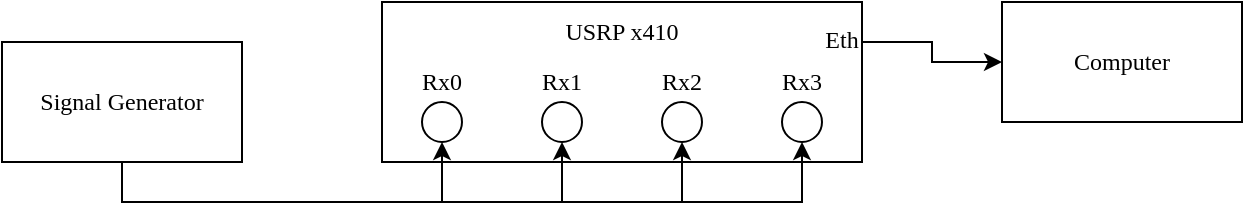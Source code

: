 <mxfile version="26.2.4">
  <diagram name="Page-1" id="zPJ2Zvv_eYi_WRgvxbjt">
    <mxGraphModel dx="985" dy="544" grid="1" gridSize="10" guides="1" tooltips="1" connect="1" arrows="1" fold="1" page="1" pageScale="1" pageWidth="827" pageHeight="1169" math="0" shadow="0">
      <root>
        <mxCell id="0" />
        <mxCell id="1" parent="0" />
        <mxCell id="x42v1UrGTD-oeBHIu1oS-1" value="Signal Generator" style="rounded=0;whiteSpace=wrap;html=1;fontFamily=Modern;fontSource=https%3A%2F%2Fsourceforge.net%2Fprojects%2Fcm-unicode%2F;" vertex="1" parent="1">
          <mxGeometry x="60" y="320" width="120" height="60" as="geometry" />
        </mxCell>
        <mxCell id="x42v1UrGTD-oeBHIu1oS-17" style="edgeStyle=orthogonalEdgeStyle;rounded=0;orthogonalLoop=1;jettySize=auto;html=1;exitX=1;exitY=0.25;exitDx=0;exitDy=0;fontFamily=Modern;fontSource=https%3A%2F%2Fsourceforge.net%2Fprojects%2Fcm-unicode%2F;" edge="1" parent="1" source="x42v1UrGTD-oeBHIu1oS-2" target="x42v1UrGTD-oeBHIu1oS-16">
          <mxGeometry relative="1" as="geometry" />
        </mxCell>
        <mxCell id="x42v1UrGTD-oeBHIu1oS-2" value="" style="rounded=0;whiteSpace=wrap;html=1;fontFamily=Modern;fontSource=https%3A%2F%2Fsourceforge.net%2Fprojects%2Fcm-unicode%2F;" vertex="1" parent="1">
          <mxGeometry x="250" y="300" width="240" height="80" as="geometry" />
        </mxCell>
        <mxCell id="x42v1UrGTD-oeBHIu1oS-3" value="USRP x410" style="text;html=1;align=center;verticalAlign=middle;whiteSpace=wrap;rounded=0;fontFamily=Modern;fontSource=https%3A%2F%2Fsourceforge.net%2Fprojects%2Fcm-unicode%2F;" vertex="1" parent="1">
          <mxGeometry x="325" y="300" width="90" height="30" as="geometry" />
        </mxCell>
        <mxCell id="x42v1UrGTD-oeBHIu1oS-4" value="" style="ellipse;whiteSpace=wrap;html=1;aspect=fixed;fontFamily=Modern;fontSource=https%3A%2F%2Fsourceforge.net%2Fprojects%2Fcm-unicode%2F;" vertex="1" parent="1">
          <mxGeometry x="270" y="350" width="20" height="20" as="geometry" />
        </mxCell>
        <mxCell id="x42v1UrGTD-oeBHIu1oS-5" value="" style="ellipse;whiteSpace=wrap;html=1;aspect=fixed;fontFamily=Modern;fontSource=https%3A%2F%2Fsourceforge.net%2Fprojects%2Fcm-unicode%2F;" vertex="1" parent="1">
          <mxGeometry x="330" y="350" width="20" height="20" as="geometry" />
        </mxCell>
        <mxCell id="x42v1UrGTD-oeBHIu1oS-6" value="" style="ellipse;whiteSpace=wrap;html=1;aspect=fixed;fontFamily=Modern;fontSource=https%3A%2F%2Fsourceforge.net%2Fprojects%2Fcm-unicode%2F;" vertex="1" parent="1">
          <mxGeometry x="390" y="350" width="20" height="20" as="geometry" />
        </mxCell>
        <mxCell id="x42v1UrGTD-oeBHIu1oS-7" value="" style="ellipse;whiteSpace=wrap;html=1;aspect=fixed;fontFamily=Modern;fontSource=https%3A%2F%2Fsourceforge.net%2Fprojects%2Fcm-unicode%2F;" vertex="1" parent="1">
          <mxGeometry x="450" y="350" width="20" height="20" as="geometry" />
        </mxCell>
        <mxCell id="x42v1UrGTD-oeBHIu1oS-8" value="Rx0" style="text;html=1;align=center;verticalAlign=middle;whiteSpace=wrap;rounded=0;fontFamily=Modern;fontSource=https%3A%2F%2Fsourceforge.net%2Fprojects%2Fcm-unicode%2F;" vertex="1" parent="1">
          <mxGeometry x="250" y="325" width="60" height="30" as="geometry" />
        </mxCell>
        <mxCell id="x42v1UrGTD-oeBHIu1oS-9" value="Rx1" style="text;html=1;align=center;verticalAlign=middle;whiteSpace=wrap;rounded=0;fontFamily=Modern;fontSource=https%3A%2F%2Fsourceforge.net%2Fprojects%2Fcm-unicode%2F;" vertex="1" parent="1">
          <mxGeometry x="310" y="325" width="60" height="30" as="geometry" />
        </mxCell>
        <mxCell id="x42v1UrGTD-oeBHIu1oS-10" value="Rx2" style="text;html=1;align=center;verticalAlign=middle;whiteSpace=wrap;rounded=0;fontFamily=Modern;fontSource=https%3A%2F%2Fsourceforge.net%2Fprojects%2Fcm-unicode%2F;" vertex="1" parent="1">
          <mxGeometry x="370" y="325" width="60" height="30" as="geometry" />
        </mxCell>
        <mxCell id="x42v1UrGTD-oeBHIu1oS-11" value="Rx3" style="text;html=1;align=center;verticalAlign=middle;whiteSpace=wrap;rounded=0;fontFamily=Modern;fontSource=https%3A%2F%2Fsourceforge.net%2Fprojects%2Fcm-unicode%2F;" vertex="1" parent="1">
          <mxGeometry x="430" y="325" width="60" height="30" as="geometry" />
        </mxCell>
        <mxCell id="x42v1UrGTD-oeBHIu1oS-12" style="edgeStyle=orthogonalEdgeStyle;rounded=0;orthogonalLoop=1;jettySize=auto;html=1;exitX=0.5;exitY=1;exitDx=0;exitDy=0;entryX=0.5;entryY=1;entryDx=0;entryDy=0;fontFamily=Modern;fontSource=https%3A%2F%2Fsourceforge.net%2Fprojects%2Fcm-unicode%2F;" edge="1" parent="1" source="x42v1UrGTD-oeBHIu1oS-1" target="x42v1UrGTD-oeBHIu1oS-4">
          <mxGeometry relative="1" as="geometry" />
        </mxCell>
        <mxCell id="x42v1UrGTD-oeBHIu1oS-13" style="edgeStyle=orthogonalEdgeStyle;rounded=0;orthogonalLoop=1;jettySize=auto;html=1;exitX=0.5;exitY=1;exitDx=0;exitDy=0;entryX=0.5;entryY=1;entryDx=0;entryDy=0;fontFamily=Modern;fontSource=https%3A%2F%2Fsourceforge.net%2Fprojects%2Fcm-unicode%2F;" edge="1" parent="1" source="x42v1UrGTD-oeBHIu1oS-1" target="x42v1UrGTD-oeBHIu1oS-5">
          <mxGeometry relative="1" as="geometry" />
        </mxCell>
        <mxCell id="x42v1UrGTD-oeBHIu1oS-14" style="edgeStyle=orthogonalEdgeStyle;rounded=0;orthogonalLoop=1;jettySize=auto;html=1;exitX=0.5;exitY=1;exitDx=0;exitDy=0;entryX=0.5;entryY=1;entryDx=0;entryDy=0;fontFamily=Modern;fontSource=https%3A%2F%2Fsourceforge.net%2Fprojects%2Fcm-unicode%2F;" edge="1" parent="1" source="x42v1UrGTD-oeBHIu1oS-1" target="x42v1UrGTD-oeBHIu1oS-6">
          <mxGeometry relative="1" as="geometry" />
        </mxCell>
        <mxCell id="x42v1UrGTD-oeBHIu1oS-15" style="edgeStyle=orthogonalEdgeStyle;rounded=0;orthogonalLoop=1;jettySize=auto;html=1;exitX=0.5;exitY=1;exitDx=0;exitDy=0;entryX=0.5;entryY=1;entryDx=0;entryDy=0;fontFamily=Modern;fontSource=https%3A%2F%2Fsourceforge.net%2Fprojects%2Fcm-unicode%2F;" edge="1" parent="1" source="x42v1UrGTD-oeBHIu1oS-1" target="x42v1UrGTD-oeBHIu1oS-7">
          <mxGeometry relative="1" as="geometry" />
        </mxCell>
        <mxCell id="x42v1UrGTD-oeBHIu1oS-16" value="Computer" style="rounded=0;whiteSpace=wrap;html=1;fontFamily=Modern;fontSource=https%3A%2F%2Fsourceforge.net%2Fprojects%2Fcm-unicode%2F;" vertex="1" parent="1">
          <mxGeometry x="560" y="300" width="120" height="60" as="geometry" />
        </mxCell>
        <mxCell id="x42v1UrGTD-oeBHIu1oS-18" value="Eth" style="text;html=1;align=center;verticalAlign=middle;whiteSpace=wrap;rounded=0;fontFamily=Modern;fontSource=https%3A%2F%2Fsourceforge.net%2Fprojects%2Fcm-unicode%2F;" vertex="1" parent="1">
          <mxGeometry x="450" y="304" width="60" height="30" as="geometry" />
        </mxCell>
      </root>
    </mxGraphModel>
  </diagram>
</mxfile>
